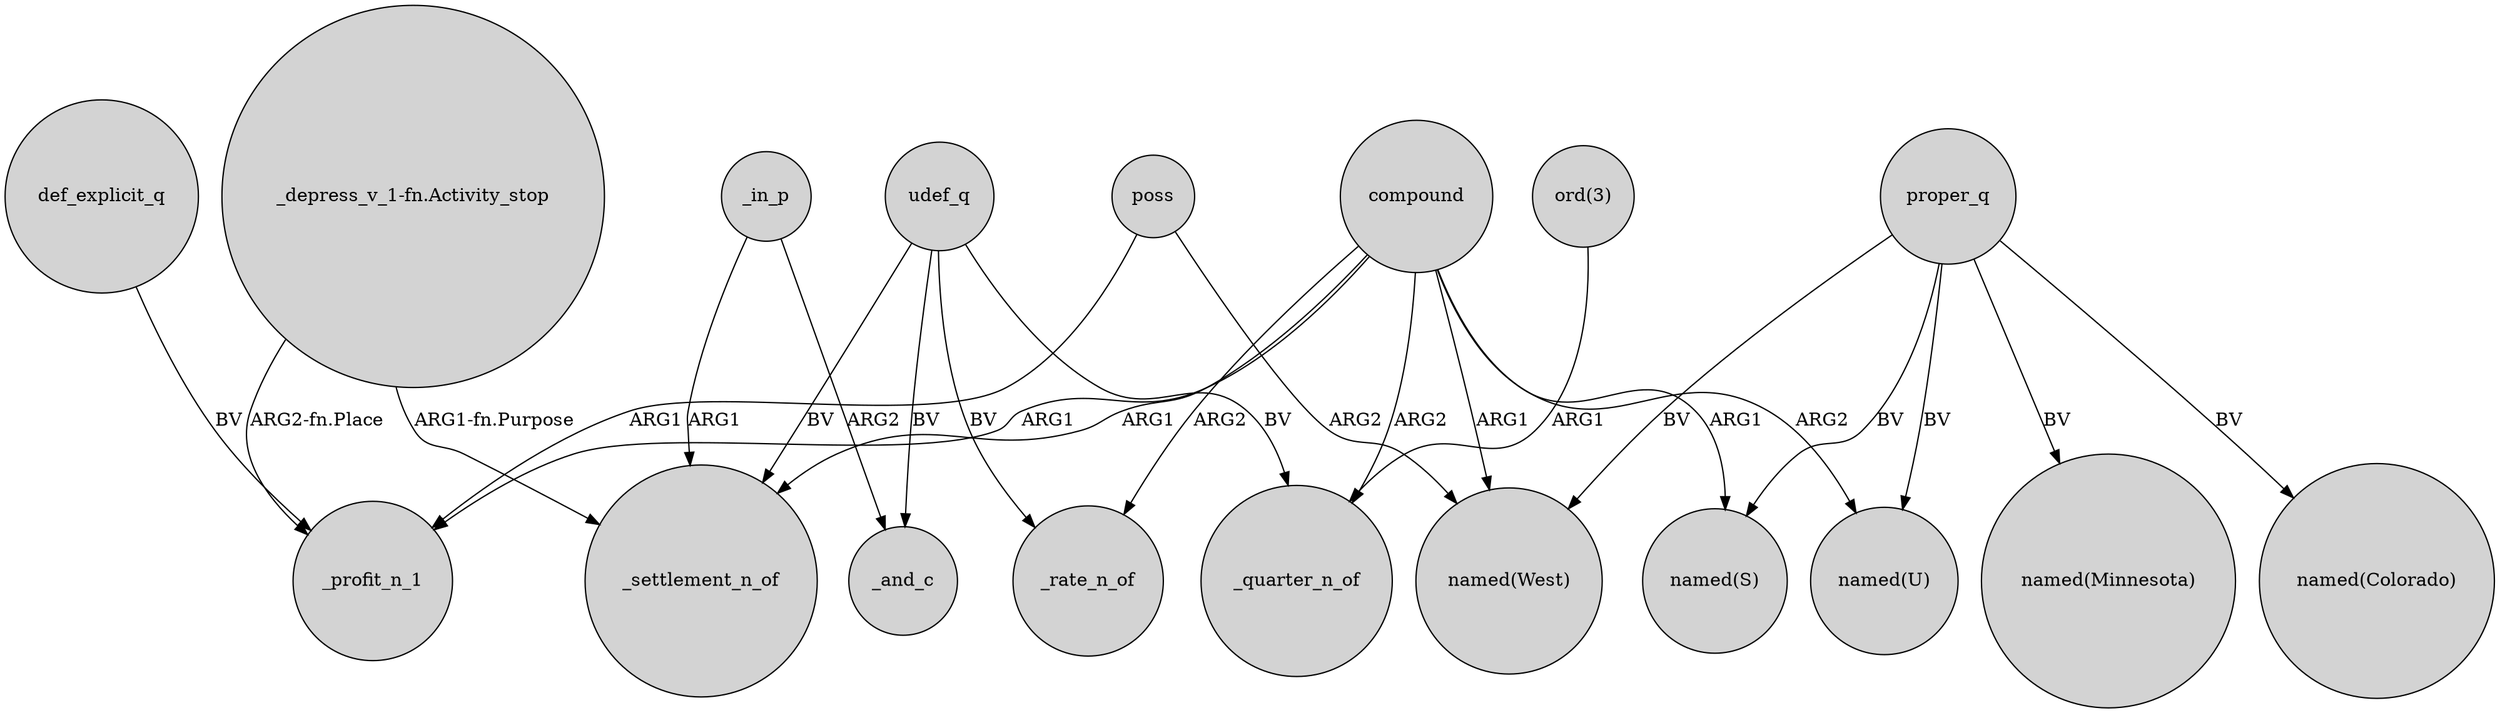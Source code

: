 digraph {
	node [shape=circle style=filled]
	def_explicit_q -> _profit_n_1 [label=BV]
	compound -> _quarter_n_of [label=ARG2]
	_in_p -> _and_c [label=ARG2]
	compound -> "named(U)" [label=ARG2]
	"ord(3)" -> _quarter_n_of [label=ARG1]
	udef_q -> _settlement_n_of [label=BV]
	compound -> "named(West)" [label=ARG1]
	compound -> _settlement_n_of [label=ARG1]
	udef_q -> _rate_n_of [label=BV]
	"_depress_v_1-fn.Activity_stop" -> _settlement_n_of [label="ARG1-fn.Purpose"]
	udef_q -> _and_c [label=BV]
	compound -> "named(S)" [label=ARG1]
	poss -> "named(West)" [label=ARG2]
	compound -> _rate_n_of [label=ARG2]
	proper_q -> "named(U)" [label=BV]
	poss -> _profit_n_1 [label=ARG1]
	_in_p -> _settlement_n_of [label=ARG1]
	compound -> _profit_n_1 [label=ARG1]
	proper_q -> "named(West)" [label=BV]
	udef_q -> _quarter_n_of [label=BV]
	proper_q -> "named(S)" [label=BV]
	proper_q -> "named(Colorado)" [label=BV]
	proper_q -> "named(Minnesota)" [label=BV]
	"_depress_v_1-fn.Activity_stop" -> _profit_n_1 [label="ARG2-fn.Place"]
}
